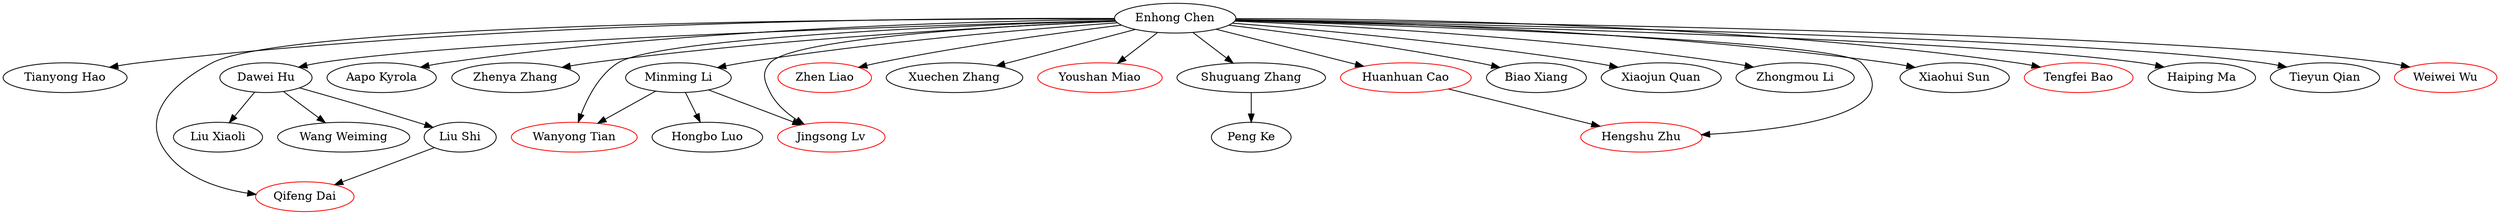 strict digraph G{
"Enhong Chen" -> "Tianyong Hao"
"Enhong Chen" -> "Dawei Hu"
"Enhong Chen" -> "Minming Li"
"Enhong Chen" -> "Aapo Kyrola"
"Enhong Chen" -> "Zhenya Zhang"
"Dawei Hu" -> "Liu Shi"
"Minming Li" -> "Wanyong Tian"
"Dawei Hu" -> "Liu Xiaoli"
"Liu Shi" -> "Qifeng Dai"
"Enhong Chen" -> "Wanyong Tian"
"Enhong Chen" -> "Shuguang Zhang"
"Enhong Chen" -> "Zhen Liao"
"Enhong Chen" -> "Xuechen Zhang"
"Enhong Chen" -> "Youshan Miao"
"Enhong Chen" -> "Jingsong Lv"
"Enhong Chen" -> "Huanhuan Cao"
"Enhong Chen" -> "Biao Xiang"
"Minming Li" -> "Jingsong Lv"
"Enhong Chen" -> "Xiaojun Quan"
"Enhong Chen" -> "Zhongmou Li"
"Enhong Chen" -> "Hengshu Zhu"
"Enhong Chen" -> "Xiaohui Sun"
"Enhong Chen" -> "Tengfei Bao"
"Huanhuan Cao" -> "Hengshu Zhu"
"Minming Li" -> "Hongbo Luo"
"Enhong Chen" -> "Haiping Ma"
"Shuguang Zhang" -> "Peng Ke"
"Dawei Hu" -> "Wang Weiming"
"Enhong Chen" -> "Tieyun Qian"
"Enhong Chen" -> "Weiwei Wu"
"Enhong Chen" -> "Qifeng Dai"
"Jingsong Lv" [color = red]"Tengfei Bao" [color = red]"Huanhuan Cao" [color = red]"Zhen Liao" [color = red]"Qifeng Dai" [color = red]"Youshan Miao" [color = red]"Wanyong Tian" [color = red]"Hengshu Zhu" [color = red]"Weiwei Wu" [color = red]}